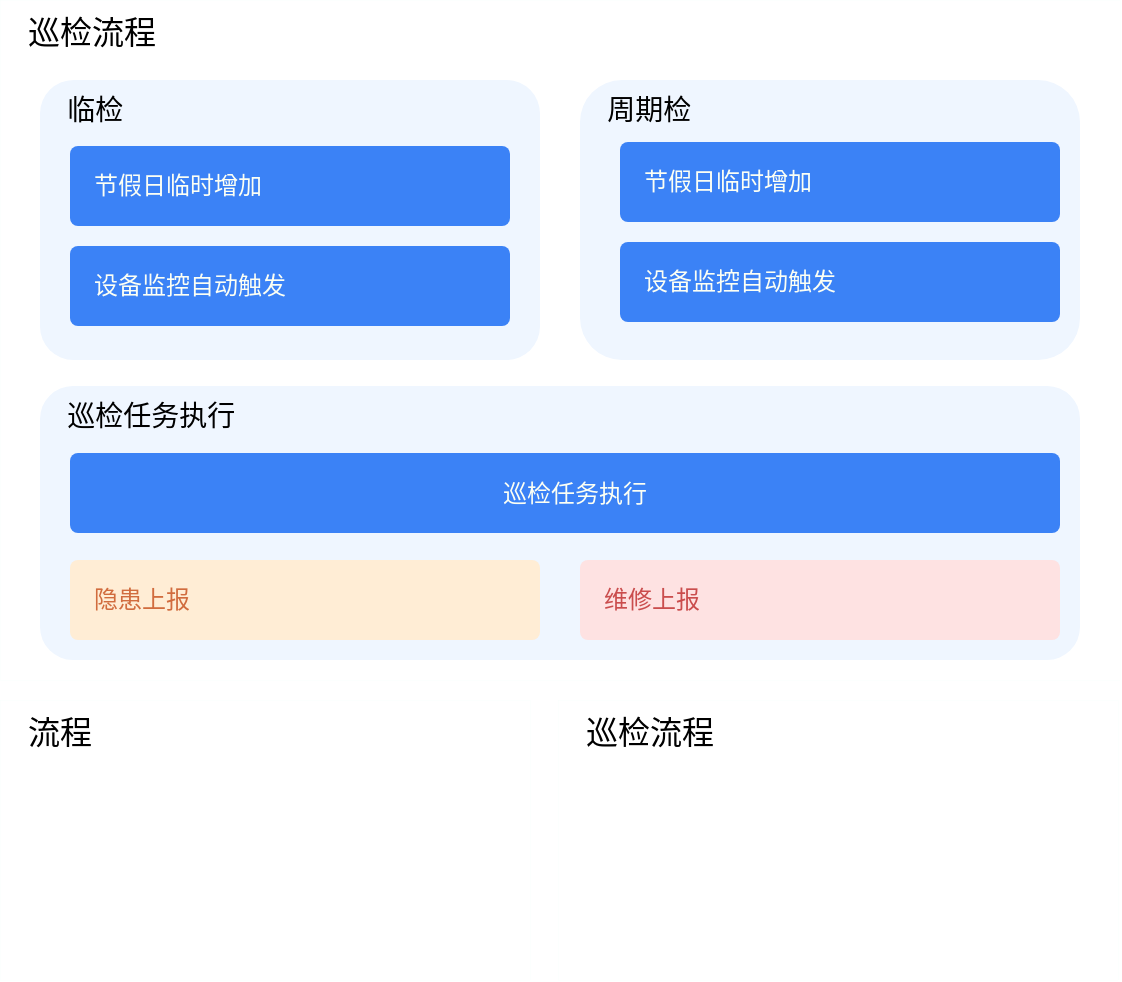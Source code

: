 <mxfile version="26.1.1">
  <diagram name="第 1 页" id="PDsrVP5Jjm0hQ5okyoBr">
    <mxGraphModel dx="1434" dy="746" grid="1" gridSize="10" guides="1" tooltips="1" connect="1" arrows="1" fold="1" page="1" pageScale="1" pageWidth="827" pageHeight="1169" math="0" shadow="0">
      <root>
        <mxCell id="0" />
        <mxCell id="1" parent="0" />
        <mxCell id="-wEHTtG3gv8w464Bd1bE-22" value="&amp;nbsp; &amp;nbsp;巡检流程" style="rounded=0;whiteSpace=wrap;html=1;strokeWidth=0;strokeColor=#E2FFF4;align=left;verticalAlign=top;fontSize=16;fontFamily=Verdana;" vertex="1" parent="1">
          <mxGeometry x="195" y="41" width="560" height="340" as="geometry" />
        </mxCell>
        <mxCell id="-wEHTtG3gv8w464Bd1bE-23" value="&amp;nbsp; &amp;nbsp;临检" style="rounded=1;whiteSpace=wrap;html=1;fillColor=light-dark(#eff6ff, #ededed);strokeColor=none;arcSize=12;align=left;verticalAlign=top;fontSize=14;" vertex="1" parent="1">
          <mxGeometry x="215" y="81" width="250" height="140" as="geometry" />
        </mxCell>
        <mxCell id="-wEHTtG3gv8w464Bd1bE-25" value="&amp;nbsp; &amp;nbsp;周期检" style="rounded=1;whiteSpace=wrap;html=1;fillColor=light-dark(#eff6ff, #ededed);strokeColor=none;perimeterSpacing=0;shadow=0;glass=0;align=left;verticalAlign=top;fontSize=14;" vertex="1" parent="1">
          <mxGeometry x="485" y="81" width="250" height="140" as="geometry" />
        </mxCell>
        <mxCell id="-wEHTtG3gv8w464Bd1bE-28" value="&amp;nbsp; &amp;nbsp;节假日临时增加" style="rounded=1;arcSize=10;whiteSpace=wrap;html=1;align=left;fillColor=#3B82F6;strokeColor=none;fontSize=12;fontColor=#FCFFF4;" vertex="1" parent="1">
          <mxGeometry x="230" y="114" width="220" height="40" as="geometry" />
        </mxCell>
        <mxCell id="-wEHTtG3gv8w464Bd1bE-30" value="&amp;nbsp; &amp;nbsp;设备监控自动触发" style="rounded=1;arcSize=10;whiteSpace=wrap;html=1;align=left;fillColor=#3B82F6;strokeColor=none;fontSize=12;fontColor=#FCFFF4;" vertex="1" parent="1">
          <mxGeometry x="230" y="164" width="220" height="40" as="geometry" />
        </mxCell>
        <mxCell id="-wEHTtG3gv8w464Bd1bE-31" value="&amp;nbsp; &amp;nbsp;节假日临时增加" style="rounded=1;arcSize=10;whiteSpace=wrap;html=1;align=left;fillColor=#3B82F6;strokeColor=none;fontSize=12;fontColor=#FCFFF4;" vertex="1" parent="1">
          <mxGeometry x="505" y="112" width="220" height="40" as="geometry" />
        </mxCell>
        <mxCell id="-wEHTtG3gv8w464Bd1bE-32" value="&amp;nbsp; &amp;nbsp;设备监控自动触发" style="rounded=1;arcSize=10;whiteSpace=wrap;html=1;align=left;fillColor=#3B82F6;strokeColor=none;fontSize=12;fontColor=#FCFFF4;" vertex="1" parent="1">
          <mxGeometry x="505" y="162" width="220" height="40" as="geometry" />
        </mxCell>
        <mxCell id="-wEHTtG3gv8w464Bd1bE-33" value="&amp;nbsp; &amp;nbsp;流程" style="rounded=0;whiteSpace=wrap;html=1;strokeWidth=0;strokeColor=#E2FFF4;align=left;verticalAlign=top;fontSize=16;fontFamily=Verdana;" vertex="1" parent="1">
          <mxGeometry x="195" y="391" width="265" height="140" as="geometry" />
        </mxCell>
        <mxCell id="-wEHTtG3gv8w464Bd1bE-34" value="&amp;nbsp; &amp;nbsp;巡检任务执行" style="rounded=1;whiteSpace=wrap;html=1;fillColor=light-dark(#eff6ff, #ededed);strokeColor=none;arcSize=12;align=left;verticalAlign=top;fontSize=14;" vertex="1" parent="1">
          <mxGeometry x="215" y="234" width="520" height="137" as="geometry" />
        </mxCell>
        <mxCell id="-wEHTtG3gv8w464Bd1bE-35" value="&amp;nbsp; &amp;nbsp;巡检任务执行" style="rounded=1;arcSize=10;whiteSpace=wrap;html=1;align=center;fillColor=#3B82F6;strokeColor=none;fontSize=12;fontColor=#FCFFF4;" vertex="1" parent="1">
          <mxGeometry x="230" y="267.5" width="495" height="40" as="geometry" />
        </mxCell>
        <mxCell id="-wEHTtG3gv8w464Bd1bE-36" value="&amp;nbsp; &amp;nbsp;隐患上报" style="rounded=1;arcSize=10;whiteSpace=wrap;html=1;align=left;fillColor=#FFEDD5;strokeColor=none;fontSize=12;fontColor=#D16C3E;" vertex="1" parent="1">
          <mxGeometry x="230" y="321" width="235" height="40" as="geometry" />
        </mxCell>
        <mxCell id="-wEHTtG3gv8w464Bd1bE-37" value="&amp;nbsp; &amp;nbsp;维修上报" style="rounded=1;arcSize=10;whiteSpace=wrap;html=1;align=left;fillColor=#FEE2E2;strokeColor=none;fontSize=12;fontColor=#CA4D4D;" vertex="1" parent="1">
          <mxGeometry x="485" y="321" width="240" height="40" as="geometry" />
        </mxCell>
        <mxCell id="-wEHTtG3gv8w464Bd1bE-39" value="&amp;nbsp; &amp;nbsp;巡检流程" style="rounded=0;whiteSpace=wrap;html=1;strokeWidth=0;strokeColor=#E2FFF4;align=left;verticalAlign=top;fontSize=16;fontFamily=Verdana;" vertex="1" parent="1">
          <mxGeometry x="474" y="391" width="280" height="140" as="geometry" />
        </mxCell>
      </root>
    </mxGraphModel>
  </diagram>
</mxfile>
